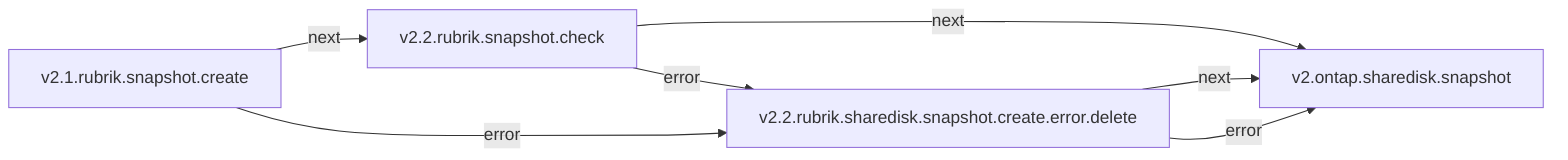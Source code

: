 graph LR
  v2.1.rubrik.snapshot.create -->|next| v2.2.rubrik.snapshot.check
  v2.1.rubrik.snapshot.create -->|error| v2.2.rubrik.sharedisk.snapshot.create.error.delete
  v2.2.rubrik.snapshot.check -->|next| v2.ontap.sharedisk.snapshot
  v2.2.rubrik.snapshot.check -->|error| v2.2.rubrik.sharedisk.snapshot.create.error.delete
  v2.2.rubrik.sharedisk.snapshot.create.error.delete -->|next| v2.ontap.sharedisk.snapshot
  v2.2.rubrik.sharedisk.snapshot.create.error.delete -->|error| v2.ontap.sharedisk.snapshot